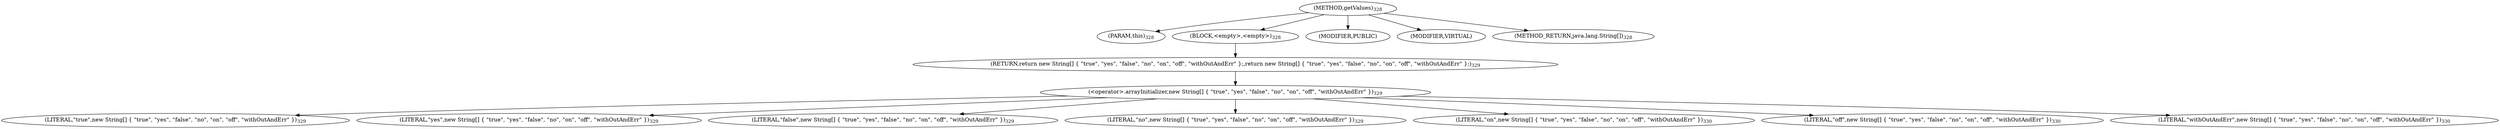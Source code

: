 digraph "getValues" {  
"499" [label = <(METHOD,getValues)<SUB>328</SUB>> ]
"500" [label = <(PARAM,this)<SUB>328</SUB>> ]
"501" [label = <(BLOCK,&lt;empty&gt;,&lt;empty&gt;)<SUB>328</SUB>> ]
"502" [label = <(RETURN,return new String[] { &quot;true&quot;, &quot;yes&quot;, &quot;false&quot;, &quot;no&quot;, &quot;on&quot;, &quot;off&quot;, &quot;withOutAndErr&quot; };,return new String[] { &quot;true&quot;, &quot;yes&quot;, &quot;false&quot;, &quot;no&quot;, &quot;on&quot;, &quot;off&quot;, &quot;withOutAndErr&quot; };)<SUB>329</SUB>> ]
"503" [label = <(&lt;operator&gt;.arrayInitializer,new String[] { &quot;true&quot;, &quot;yes&quot;, &quot;false&quot;, &quot;no&quot;, &quot;on&quot;, &quot;off&quot;, &quot;withOutAndErr&quot; })<SUB>329</SUB>> ]
"504" [label = <(LITERAL,&quot;true&quot;,new String[] { &quot;true&quot;, &quot;yes&quot;, &quot;false&quot;, &quot;no&quot;, &quot;on&quot;, &quot;off&quot;, &quot;withOutAndErr&quot; })<SUB>329</SUB>> ]
"505" [label = <(LITERAL,&quot;yes&quot;,new String[] { &quot;true&quot;, &quot;yes&quot;, &quot;false&quot;, &quot;no&quot;, &quot;on&quot;, &quot;off&quot;, &quot;withOutAndErr&quot; })<SUB>329</SUB>> ]
"506" [label = <(LITERAL,&quot;false&quot;,new String[] { &quot;true&quot;, &quot;yes&quot;, &quot;false&quot;, &quot;no&quot;, &quot;on&quot;, &quot;off&quot;, &quot;withOutAndErr&quot; })<SUB>329</SUB>> ]
"507" [label = <(LITERAL,&quot;no&quot;,new String[] { &quot;true&quot;, &quot;yes&quot;, &quot;false&quot;, &quot;no&quot;, &quot;on&quot;, &quot;off&quot;, &quot;withOutAndErr&quot; })<SUB>329</SUB>> ]
"508" [label = <(LITERAL,&quot;on&quot;,new String[] { &quot;true&quot;, &quot;yes&quot;, &quot;false&quot;, &quot;no&quot;, &quot;on&quot;, &quot;off&quot;, &quot;withOutAndErr&quot; })<SUB>330</SUB>> ]
"509" [label = <(LITERAL,&quot;off&quot;,new String[] { &quot;true&quot;, &quot;yes&quot;, &quot;false&quot;, &quot;no&quot;, &quot;on&quot;, &quot;off&quot;, &quot;withOutAndErr&quot; })<SUB>330</SUB>> ]
"510" [label = <(LITERAL,&quot;withOutAndErr&quot;,new String[] { &quot;true&quot;, &quot;yes&quot;, &quot;false&quot;, &quot;no&quot;, &quot;on&quot;, &quot;off&quot;, &quot;withOutAndErr&quot; })<SUB>330</SUB>> ]
"511" [label = <(MODIFIER,PUBLIC)> ]
"512" [label = <(MODIFIER,VIRTUAL)> ]
"513" [label = <(METHOD_RETURN,java.lang.String[])<SUB>328</SUB>> ]
  "499" -> "500" 
  "499" -> "501" 
  "499" -> "511" 
  "499" -> "512" 
  "499" -> "513" 
  "501" -> "502" 
  "502" -> "503" 
  "503" -> "504" 
  "503" -> "505" 
  "503" -> "506" 
  "503" -> "507" 
  "503" -> "508" 
  "503" -> "509" 
  "503" -> "510" 
}
